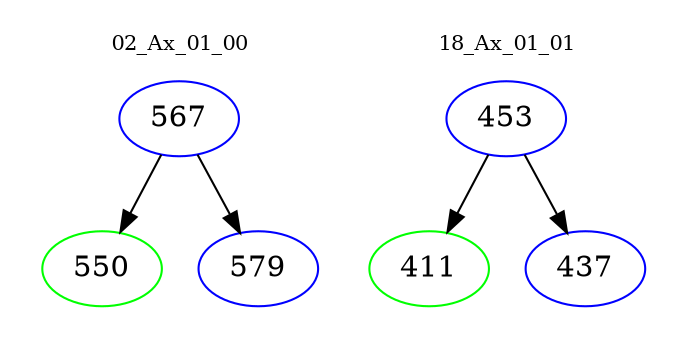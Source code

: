 digraph{
subgraph cluster_0 {
color = white
label = "02_Ax_01_00";
fontsize=10;
T0_567 [label="567", color="blue"]
T0_567 -> T0_550 [color="black"]
T0_550 [label="550", color="green"]
T0_567 -> T0_579 [color="black"]
T0_579 [label="579", color="blue"]
}
subgraph cluster_1 {
color = white
label = "18_Ax_01_01";
fontsize=10;
T1_453 [label="453", color="blue"]
T1_453 -> T1_411 [color="black"]
T1_411 [label="411", color="green"]
T1_453 -> T1_437 [color="black"]
T1_437 [label="437", color="blue"]
}
}
